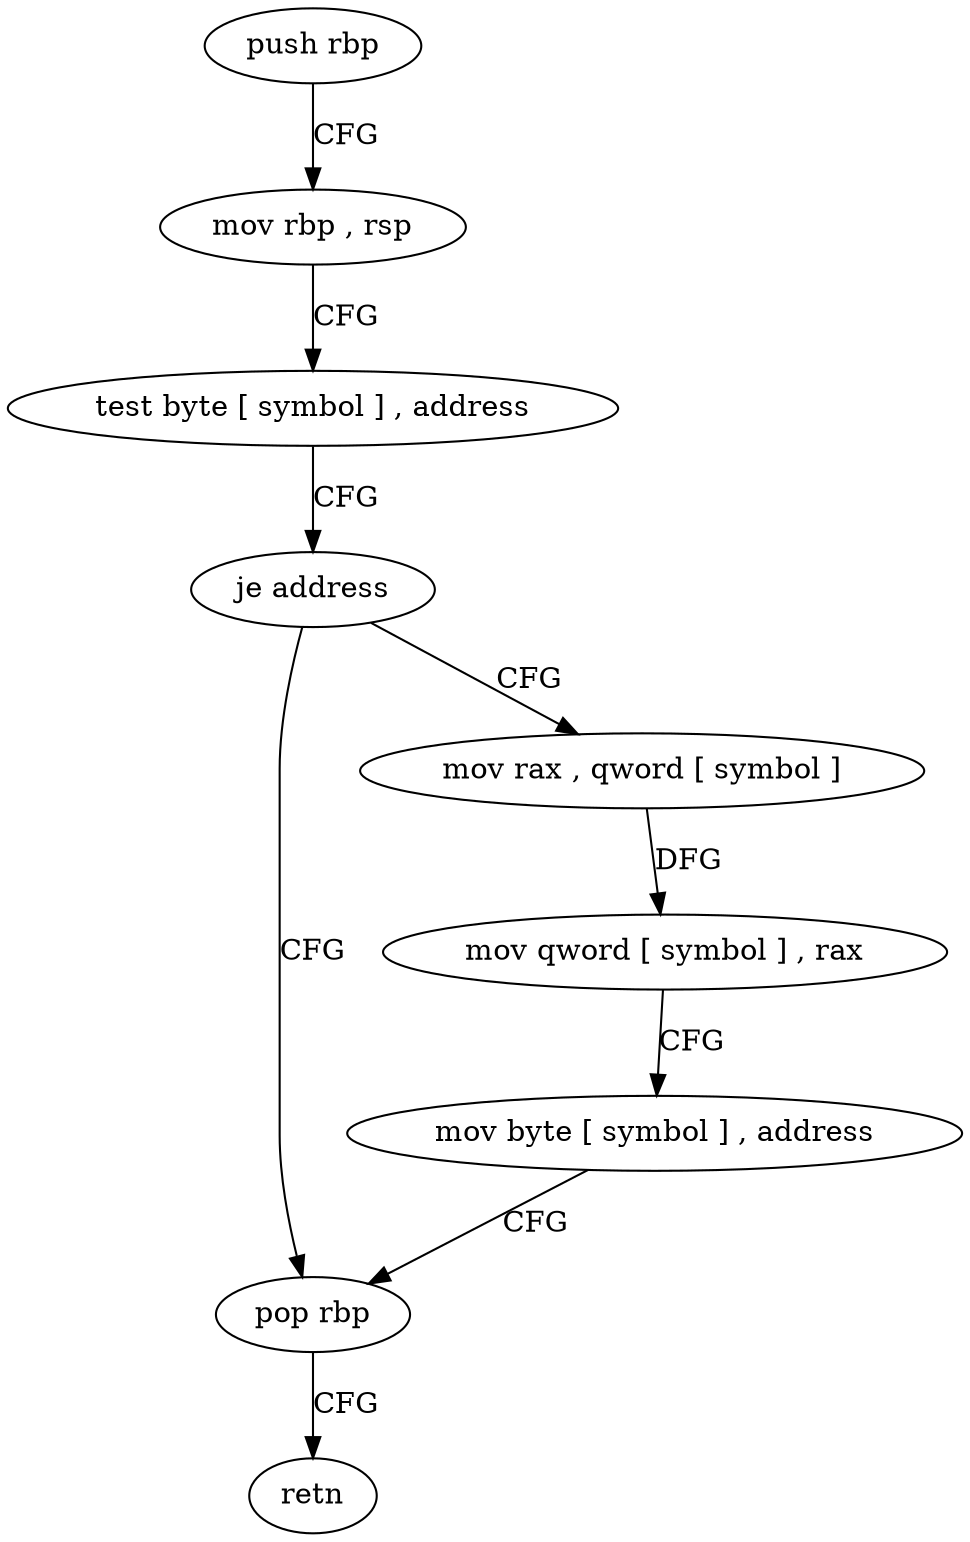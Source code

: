 digraph "func" {
"4206352" [label = "push rbp" ]
"4206353" [label = "mov rbp , rsp" ]
"4206356" [label = "test byte [ symbol ] , address" ]
"4206364" [label = "je address" ]
"4206394" [label = "pop rbp" ]
"4206370" [label = "mov rax , qword [ symbol ]" ]
"4206395" [label = "retn" ]
"4206378" [label = "mov qword [ symbol ] , rax" ]
"4206386" [label = "mov byte [ symbol ] , address" ]
"4206352" -> "4206353" [ label = "CFG" ]
"4206353" -> "4206356" [ label = "CFG" ]
"4206356" -> "4206364" [ label = "CFG" ]
"4206364" -> "4206394" [ label = "CFG" ]
"4206364" -> "4206370" [ label = "CFG" ]
"4206394" -> "4206395" [ label = "CFG" ]
"4206370" -> "4206378" [ label = "DFG" ]
"4206378" -> "4206386" [ label = "CFG" ]
"4206386" -> "4206394" [ label = "CFG" ]
}
